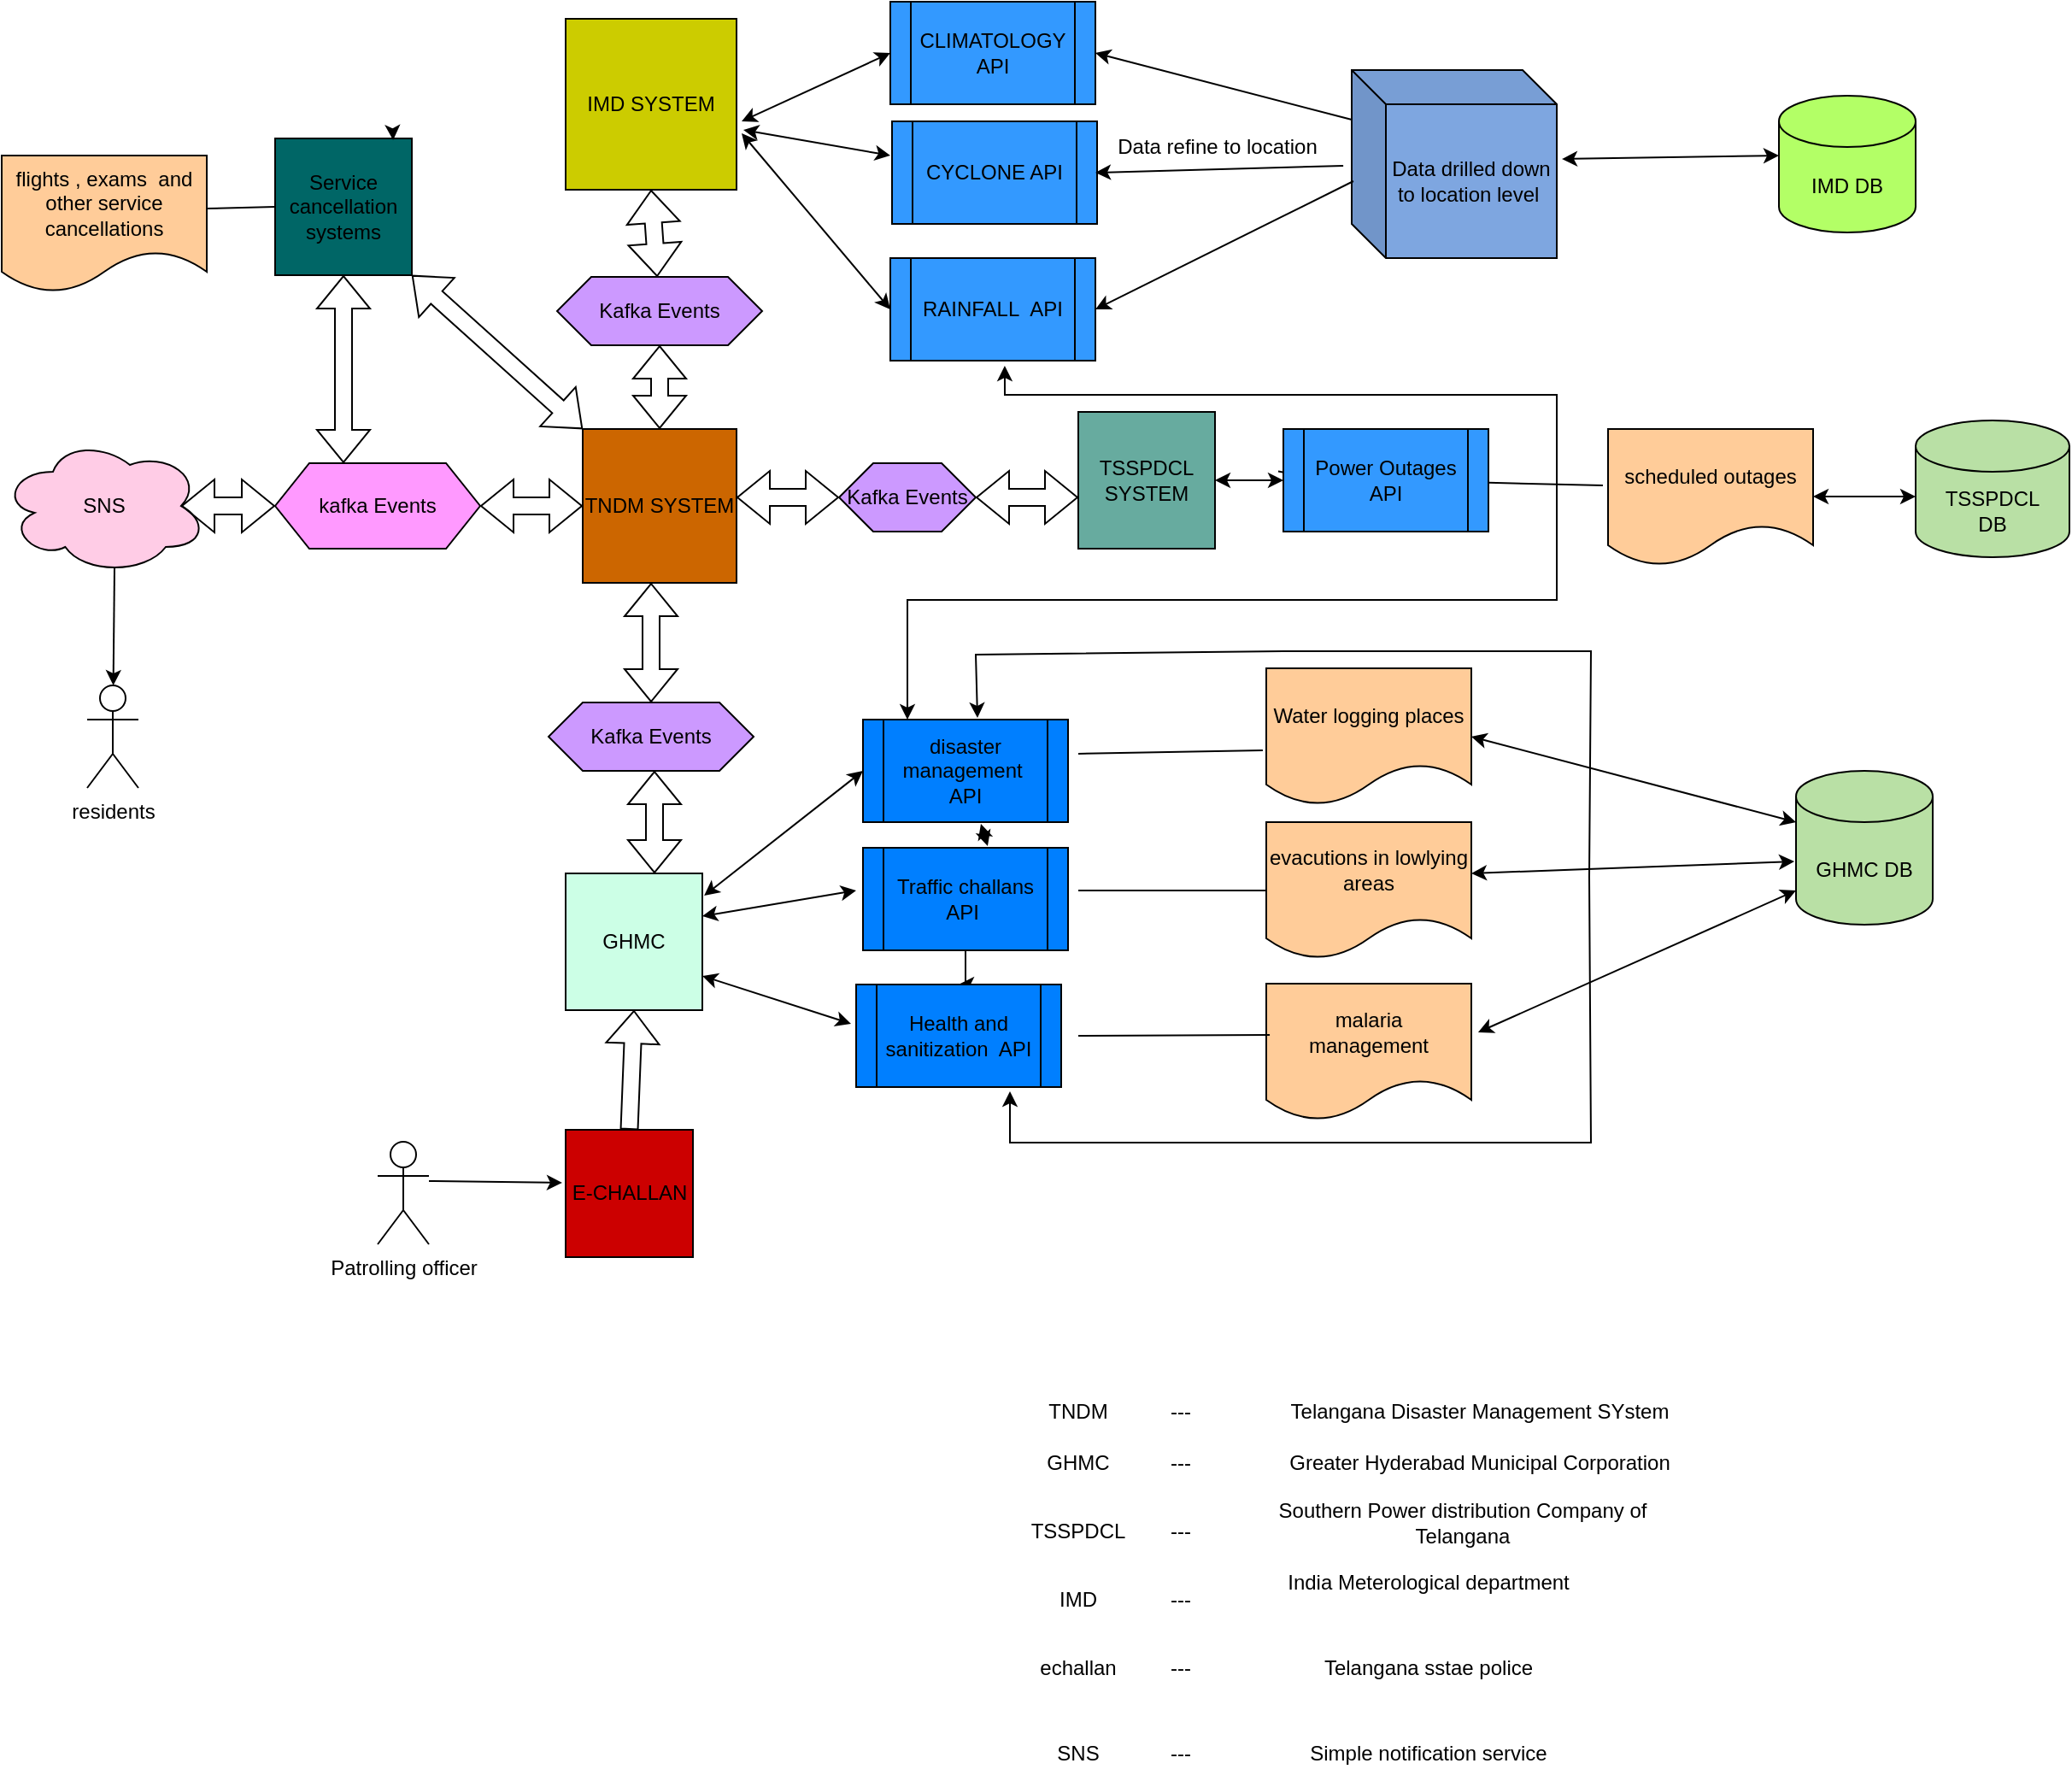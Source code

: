 <mxfile version="21.6.1" type="github">
  <diagram name="Page-1" id="eaPRT_ml55ByJp7L_sPj">
    <mxGraphModel dx="2021" dy="477" grid="1" gridSize="10" guides="1" tooltips="1" connect="1" arrows="1" fold="1" page="1" pageScale="1" pageWidth="827" pageHeight="1169" math="0" shadow="0">
      <root>
        <mxCell id="0" />
        <mxCell id="1" parent="0" />
        <mxCell id="SYDJRcQqZoQhkEUu3rmm-1" value="TNDM SYSTEM" style="whiteSpace=wrap;html=1;aspect=fixed;fillColor=#CC6600;" vertex="1" parent="1">
          <mxGeometry x="250" y="260" width="90" height="90" as="geometry" />
        </mxCell>
        <mxCell id="SYDJRcQqZoQhkEUu3rmm-3" value="residents" style="shape=umlActor;verticalLabelPosition=bottom;verticalAlign=top;html=1;outlineConnect=0;" vertex="1" parent="1">
          <mxGeometry x="-40" y="410" width="30" height="60" as="geometry" />
        </mxCell>
        <mxCell id="SYDJRcQqZoQhkEUu3rmm-4" value="SNS" style="ellipse;shape=cloud;whiteSpace=wrap;html=1;fillColor=#FFCCE6;" vertex="1" parent="1">
          <mxGeometry x="-90" y="265" width="120" height="80" as="geometry" />
        </mxCell>
        <mxCell id="SYDJRcQqZoQhkEUu3rmm-5" value="" style="endArrow=classic;html=1;rounded=0;exitX=0.55;exitY=0.95;exitDx=0;exitDy=0;exitPerimeter=0;" edge="1" parent="1" source="SYDJRcQqZoQhkEUu3rmm-4" target="SYDJRcQqZoQhkEUu3rmm-3">
          <mxGeometry width="50" height="50" relative="1" as="geometry">
            <mxPoint x="55" y="260" as="sourcePoint" />
            <mxPoint x="440" y="250" as="targetPoint" />
            <Array as="points" />
          </mxGeometry>
        </mxCell>
        <mxCell id="SYDJRcQqZoQhkEUu3rmm-10" value="IMD SYSTEM" style="whiteSpace=wrap;html=1;aspect=fixed;fillColor=#CCCC00;" vertex="1" parent="1">
          <mxGeometry x="240" y="20" width="100" height="100" as="geometry" />
        </mxCell>
        <mxCell id="SYDJRcQqZoQhkEUu3rmm-11" value="TSSPDCL&lt;br&gt;SYSTEM" style="whiteSpace=wrap;html=1;aspect=fixed;fillColor=#67AB9F;" vertex="1" parent="1">
          <mxGeometry x="540" y="250" width="80" height="80" as="geometry" />
        </mxCell>
        <mxCell id="SYDJRcQqZoQhkEUu3rmm-12" value="CLIMATOLOGY&lt;br&gt;API" style="shape=process;whiteSpace=wrap;html=1;backgroundOutline=1;fillColor=#3399FF;" vertex="1" parent="1">
          <mxGeometry x="430" y="10" width="120" height="60" as="geometry" />
        </mxCell>
        <mxCell id="SYDJRcQqZoQhkEUu3rmm-15" value="Data drilled down to location level&amp;nbsp;" style="shape=cube;whiteSpace=wrap;html=1;boundedLbl=1;backgroundOutline=1;darkOpacity=0.05;darkOpacity2=0.1;fillColor=#7EA6E0;" vertex="1" parent="1">
          <mxGeometry x="700" y="50" width="120" height="110" as="geometry" />
        </mxCell>
        <mxCell id="SYDJRcQqZoQhkEUu3rmm-17" value="CYCLONE API" style="shape=process;whiteSpace=wrap;html=1;backgroundOutline=1;fillColor=#3399FF;" vertex="1" parent="1">
          <mxGeometry x="431" y="80" width="120" height="60" as="geometry" />
        </mxCell>
        <mxCell id="SYDJRcQqZoQhkEUu3rmm-18" value="RAINFALL&amp;nbsp; API" style="shape=process;whiteSpace=wrap;html=1;backgroundOutline=1;fillColor=#3399FF;" vertex="1" parent="1">
          <mxGeometry x="430" y="160" width="120" height="60" as="geometry" />
        </mxCell>
        <mxCell id="SYDJRcQqZoQhkEUu3rmm-20" value="" style="endArrow=classic;html=1;rounded=0;" edge="1" parent="1" source="SYDJRcQqZoQhkEUu3rmm-21">
          <mxGeometry width="50" height="50" relative="1" as="geometry">
            <mxPoint x="650" y="110" as="sourcePoint" />
            <mxPoint x="560" y="110" as="targetPoint" />
          </mxGeometry>
        </mxCell>
        <mxCell id="SYDJRcQqZoQhkEUu3rmm-29" value="scheduled outages" style="shape=document;whiteSpace=wrap;html=1;boundedLbl=1;fillColor=#FFCC99;" vertex="1" parent="1">
          <mxGeometry x="850" y="260" width="120" height="80" as="geometry" />
        </mxCell>
        <mxCell id="SYDJRcQqZoQhkEUu3rmm-30" value="GHMC" style="whiteSpace=wrap;html=1;aspect=fixed;fillColor=#CCFFE6;" vertex="1" parent="1">
          <mxGeometry x="240" y="520" width="80" height="80" as="geometry" />
        </mxCell>
        <mxCell id="SYDJRcQqZoQhkEUu3rmm-32" value="disaster management&amp;nbsp; API" style="shape=process;whiteSpace=wrap;html=1;backgroundOutline=1;fillColor=#007FFF;" vertex="1" parent="1">
          <mxGeometry x="414" y="430" width="120" height="60" as="geometry" />
        </mxCell>
        <mxCell id="SYDJRcQqZoQhkEUu3rmm-57" value="" style="edgeStyle=orthogonalEdgeStyle;rounded=0;orthogonalLoop=1;jettySize=auto;html=1;" edge="1" parent="1" source="SYDJRcQqZoQhkEUu3rmm-33" target="SYDJRcQqZoQhkEUu3rmm-36">
          <mxGeometry relative="1" as="geometry" />
        </mxCell>
        <mxCell id="SYDJRcQqZoQhkEUu3rmm-33" value="Traffic challans API&amp;nbsp;" style="shape=process;whiteSpace=wrap;html=1;backgroundOutline=1;fillColor=#007FFF;" vertex="1" parent="1">
          <mxGeometry x="414" y="505" width="120" height="60" as="geometry" />
        </mxCell>
        <mxCell id="SYDJRcQqZoQhkEUu3rmm-36" value="Health and sanitization&amp;nbsp; API" style="shape=process;whiteSpace=wrap;html=1;backgroundOutline=1;fillColor=#007FFF;" vertex="1" parent="1">
          <mxGeometry x="410" y="585" width="120" height="60" as="geometry" />
        </mxCell>
        <mxCell id="SYDJRcQqZoQhkEUu3rmm-37" value="malaria&lt;br&gt;management" style="shape=document;whiteSpace=wrap;html=1;boundedLbl=1;fillColor=#FFCC99;" vertex="1" parent="1">
          <mxGeometry x="650" y="584.5" width="120" height="80" as="geometry" />
        </mxCell>
        <mxCell id="SYDJRcQqZoQhkEUu3rmm-38" value="" style="shape=flexArrow;endArrow=classic;startArrow=classic;html=1;rounded=0;entryX=0.5;entryY=1;entryDx=0;entryDy=0;" edge="1" parent="1" source="SYDJRcQqZoQhkEUu3rmm-1" target="SYDJRcQqZoQhkEUu3rmm-76">
          <mxGeometry width="100" height="100" relative="1" as="geometry">
            <mxPoint x="120" y="440" as="sourcePoint" />
            <mxPoint x="295" y="200" as="targetPoint" />
            <Array as="points" />
          </mxGeometry>
        </mxCell>
        <mxCell id="SYDJRcQqZoQhkEUu3rmm-39" value="" style="shape=flexArrow;endArrow=classic;startArrow=classic;html=1;rounded=0;entryX=0;entryY=0.5;entryDx=0;entryDy=0;" edge="1" parent="1" target="SYDJRcQqZoQhkEUu3rmm-96">
          <mxGeometry width="100" height="100" relative="1" as="geometry">
            <mxPoint x="340" y="300" as="sourcePoint" />
            <mxPoint x="390" y="300" as="targetPoint" />
          </mxGeometry>
        </mxCell>
        <mxCell id="SYDJRcQqZoQhkEUu3rmm-43" value="evacutions in lowlying areas" style="shape=document;whiteSpace=wrap;html=1;boundedLbl=1;fillColor=#FFCC99;" vertex="1" parent="1">
          <mxGeometry x="650" y="490" width="120" height="80" as="geometry" />
        </mxCell>
        <mxCell id="SYDJRcQqZoQhkEUu3rmm-44" value="" style="endArrow=none;html=1;rounded=0;entryX=-0.025;entryY=0.413;entryDx=0;entryDy=0;entryPerimeter=0;" edge="1" parent="1" source="SYDJRcQqZoQhkEUu3rmm-28" target="SYDJRcQqZoQhkEUu3rmm-29">
          <mxGeometry width="50" height="50" relative="1" as="geometry">
            <mxPoint x="720" y="297" as="sourcePoint" />
            <mxPoint x="720" y="260" as="targetPoint" />
          </mxGeometry>
        </mxCell>
        <mxCell id="SYDJRcQqZoQhkEUu3rmm-47" value="" style="endArrow=classic;startArrow=classic;html=1;rounded=0;" edge="1" parent="1">
          <mxGeometry width="50" height="50" relative="1" as="geometry">
            <mxPoint x="320" y="545" as="sourcePoint" />
            <mxPoint x="410" y="530" as="targetPoint" />
          </mxGeometry>
        </mxCell>
        <mxCell id="SYDJRcQqZoQhkEUu3rmm-48" value="" style="endArrow=classic;startArrow=classic;html=1;rounded=0;entryX=-0.025;entryY=0.383;entryDx=0;entryDy=0;entryPerimeter=0;exitX=1;exitY=0.75;exitDx=0;exitDy=0;" edge="1" parent="1" source="SYDJRcQqZoQhkEUu3rmm-30" target="SYDJRcQqZoQhkEUu3rmm-36">
          <mxGeometry width="50" height="50" relative="1" as="geometry">
            <mxPoint x="330" y="560" as="sourcePoint" />
            <mxPoint x="380" y="510" as="targetPoint" />
          </mxGeometry>
        </mxCell>
        <mxCell id="SYDJRcQqZoQhkEUu3rmm-49" value="" style="endArrow=none;html=1;rounded=0;entryX=0;entryY=0.5;entryDx=0;entryDy=0;" edge="1" parent="1" target="SYDJRcQqZoQhkEUu3rmm-43">
          <mxGeometry width="50" height="50" relative="1" as="geometry">
            <mxPoint x="540" y="530" as="sourcePoint" />
            <mxPoint x="620" y="520" as="targetPoint" />
            <Array as="points" />
          </mxGeometry>
        </mxCell>
        <mxCell id="SYDJRcQqZoQhkEUu3rmm-50" value="" style="endArrow=none;html=1;rounded=0;entryX=0.017;entryY=0.375;entryDx=0;entryDy=0;entryPerimeter=0;" edge="1" parent="1" target="SYDJRcQqZoQhkEUu3rmm-37">
          <mxGeometry width="50" height="50" relative="1" as="geometry">
            <mxPoint x="540" y="615" as="sourcePoint" />
            <mxPoint x="620" y="570" as="targetPoint" />
            <Array as="points" />
          </mxGeometry>
        </mxCell>
        <mxCell id="SYDJRcQqZoQhkEUu3rmm-52" value="" style="endArrow=classic;startArrow=classic;html=1;rounded=0;entryX=0;entryY=0.5;entryDx=0;entryDy=0;exitX=1.013;exitY=0.163;exitDx=0;exitDy=0;exitPerimeter=0;" edge="1" parent="1" source="SYDJRcQqZoQhkEUu3rmm-30" target="SYDJRcQqZoQhkEUu3rmm-32">
          <mxGeometry width="50" height="50" relative="1" as="geometry">
            <mxPoint x="330" y="520" as="sourcePoint" />
            <mxPoint x="370" y="440" as="targetPoint" />
            <Array as="points" />
          </mxGeometry>
        </mxCell>
        <mxCell id="SYDJRcQqZoQhkEUu3rmm-53" value="" style="endArrow=classic;startArrow=classic;html=1;rounded=0;exitX=0.608;exitY=-0.017;exitDx=0;exitDy=0;exitPerimeter=0;entryX=0.575;entryY=1.017;entryDx=0;entryDy=0;entryPerimeter=0;" edge="1" parent="1" source="SYDJRcQqZoQhkEUu3rmm-33" target="SYDJRcQqZoQhkEUu3rmm-32">
          <mxGeometry width="50" height="50" relative="1" as="geometry">
            <mxPoint x="440" y="490" as="sourcePoint" />
            <mxPoint x="490" y="440" as="targetPoint" />
          </mxGeometry>
        </mxCell>
        <mxCell id="SYDJRcQqZoQhkEUu3rmm-54" value="Water logging places" style="shape=document;whiteSpace=wrap;html=1;boundedLbl=1;fillColor=#FFCC99;" vertex="1" parent="1">
          <mxGeometry x="650" y="400" width="120" height="80" as="geometry" />
        </mxCell>
        <mxCell id="SYDJRcQqZoQhkEUu3rmm-55" value="" style="endArrow=none;html=1;rounded=0;entryX=-0.017;entryY=0.6;entryDx=0;entryDy=0;entryPerimeter=0;" edge="1" parent="1" target="SYDJRcQqZoQhkEUu3rmm-54">
          <mxGeometry width="50" height="50" relative="1" as="geometry">
            <mxPoint x="540" y="450" as="sourcePoint" />
            <mxPoint x="610" y="390" as="targetPoint" />
            <Array as="points" />
          </mxGeometry>
        </mxCell>
        <mxCell id="SYDJRcQqZoQhkEUu3rmm-56" value="" style="endArrow=classic;startArrow=classic;html=1;rounded=0;entryX=0.4;entryY=-0.05;entryDx=0;entryDy=0;entryPerimeter=0;" edge="1" parent="1">
          <mxGeometry width="50" height="50" relative="1" as="geometry">
            <mxPoint x="500" y="647.5" as="sourcePoint" />
            <mxPoint x="481" y="429" as="targetPoint" />
            <Array as="points">
              <mxPoint x="500" y="677.5" />
              <mxPoint x="840" y="677.5" />
              <mxPoint x="839" y="522" />
              <mxPoint x="840" y="390" />
              <mxPoint x="660" y="390" />
              <mxPoint x="480" y="392" />
            </Array>
          </mxGeometry>
        </mxCell>
        <mxCell id="SYDJRcQqZoQhkEUu3rmm-59" value="IMD DB" style="shape=cylinder3;whiteSpace=wrap;html=1;boundedLbl=1;backgroundOutline=1;size=15;fillColor=#B3FF66;" vertex="1" parent="1">
          <mxGeometry x="950" y="65" width="80" height="80" as="geometry" />
        </mxCell>
        <mxCell id="SYDJRcQqZoQhkEUu3rmm-60" value="TSSPDCL&lt;br&gt;DB" style="shape=cylinder3;whiteSpace=wrap;html=1;boundedLbl=1;backgroundOutline=1;size=15;fillColor=#B9E0A5;" vertex="1" parent="1">
          <mxGeometry x="1030" y="255" width="90" height="80" as="geometry" />
        </mxCell>
        <mxCell id="SYDJRcQqZoQhkEUu3rmm-61" value="GHMC DB" style="shape=cylinder3;whiteSpace=wrap;html=1;boundedLbl=1;backgroundOutline=1;size=15;fillColor=#B9E0A5;" vertex="1" parent="1">
          <mxGeometry x="960" y="460" width="80" height="90" as="geometry" />
        </mxCell>
        <mxCell id="SYDJRcQqZoQhkEUu3rmm-63" value="" style="endArrow=classic;startArrow=classic;html=1;rounded=0;exitX=1.025;exitY=0.473;exitDx=0;exitDy=0;exitPerimeter=0;" edge="1" parent="1" source="SYDJRcQqZoQhkEUu3rmm-15">
          <mxGeometry width="50" height="50" relative="1" as="geometry">
            <mxPoint x="900" y="150" as="sourcePoint" />
            <mxPoint x="950" y="100" as="targetPoint" />
          </mxGeometry>
        </mxCell>
        <mxCell id="SYDJRcQqZoQhkEUu3rmm-64" value="" style="endArrow=classic;startArrow=classic;html=1;rounded=0;" edge="1" parent="1">
          <mxGeometry width="50" height="50" relative="1" as="geometry">
            <mxPoint x="970" y="299.5" as="sourcePoint" />
            <mxPoint x="1030" y="299.5" as="targetPoint" />
          </mxGeometry>
        </mxCell>
        <mxCell id="SYDJRcQqZoQhkEUu3rmm-65" value="" style="endArrow=classic;startArrow=classic;html=1;rounded=0;exitX=-0.012;exitY=0.589;exitDx=0;exitDy=0;exitPerimeter=0;" edge="1" parent="1" source="SYDJRcQqZoQhkEUu3rmm-61">
          <mxGeometry width="50" height="50" relative="1" as="geometry">
            <mxPoint x="840.71" y="520" as="sourcePoint" />
            <mxPoint x="769.999" y="520" as="targetPoint" />
          </mxGeometry>
        </mxCell>
        <mxCell id="SYDJRcQqZoQhkEUu3rmm-66" value="" style="endArrow=classic;startArrow=classic;html=1;rounded=0;entryX=0;entryY=0;entryDx=0;entryDy=30;entryPerimeter=0;" edge="1" parent="1" target="SYDJRcQqZoQhkEUu3rmm-61">
          <mxGeometry width="50" height="50" relative="1" as="geometry">
            <mxPoint x="770" y="440" as="sourcePoint" />
            <mxPoint x="820" y="390" as="targetPoint" />
          </mxGeometry>
        </mxCell>
        <mxCell id="SYDJRcQqZoQhkEUu3rmm-67" value="" style="endArrow=classic;startArrow=classic;html=1;rounded=0;exitX=1.033;exitY=0.356;exitDx=0;exitDy=0;exitPerimeter=0;" edge="1" parent="1" source="SYDJRcQqZoQhkEUu3rmm-37">
          <mxGeometry width="50" height="50" relative="1" as="geometry">
            <mxPoint x="910" y="580" as="sourcePoint" />
            <mxPoint x="960" y="530" as="targetPoint" />
          </mxGeometry>
        </mxCell>
        <mxCell id="SYDJRcQqZoQhkEUu3rmm-72" value="kafka Events" style="shape=hexagon;perimeter=hexagonPerimeter2;whiteSpace=wrap;html=1;fixedSize=1;fillColor=#FF99FF;" vertex="1" parent="1">
          <mxGeometry x="70" y="280" width="120" height="50" as="geometry" />
        </mxCell>
        <mxCell id="SYDJRcQqZoQhkEUu3rmm-73" value="Kafka Events" style="shape=hexagon;perimeter=hexagonPerimeter2;whiteSpace=wrap;html=1;fixedSize=1;fillColor=#CC99FF;" vertex="1" parent="1">
          <mxGeometry x="230" y="420" width="120" height="40" as="geometry" />
        </mxCell>
        <mxCell id="SYDJRcQqZoQhkEUu3rmm-74" value="" style="shape=flexArrow;endArrow=classic;startArrow=classic;html=1;rounded=0;exitX=0.65;exitY=0;exitDx=0;exitDy=0;exitPerimeter=0;" edge="1" parent="1" source="SYDJRcQqZoQhkEUu3rmm-30">
          <mxGeometry width="100" height="100" relative="1" as="geometry">
            <mxPoint x="200" y="540" as="sourcePoint" />
            <mxPoint x="292" y="460" as="targetPoint" />
          </mxGeometry>
        </mxCell>
        <mxCell id="SYDJRcQqZoQhkEUu3rmm-75" value="" style="shape=hexagon;perimeter=hexagonPerimeter2;whiteSpace=wrap;html=1;fixedSize=1;" vertex="1" parent="1">
          <mxGeometry x="240" y="190" width="120" as="geometry" />
        </mxCell>
        <mxCell id="SYDJRcQqZoQhkEUu3rmm-76" value="Kafka Events" style="shape=hexagon;perimeter=hexagonPerimeter2;whiteSpace=wrap;html=1;fixedSize=1;fillColor=#CC99FF;" vertex="1" parent="1">
          <mxGeometry x="235" y="171" width="120" height="40" as="geometry" />
        </mxCell>
        <mxCell id="SYDJRcQqZoQhkEUu3rmm-77" value="" style="shape=flexArrow;endArrow=classic;startArrow=classic;html=1;rounded=0;exitX=0.5;exitY=0;exitDx=0;exitDy=0;" edge="1" parent="1" source="SYDJRcQqZoQhkEUu3rmm-73">
          <mxGeometry width="100" height="100" relative="1" as="geometry">
            <mxPoint x="220" y="440" as="sourcePoint" />
            <mxPoint x="290" y="350" as="targetPoint" />
          </mxGeometry>
        </mxCell>
        <mxCell id="SYDJRcQqZoQhkEUu3rmm-81" value="" style="shape=flexArrow;endArrow=classic;startArrow=classic;html=1;rounded=0;" edge="1" parent="1" source="SYDJRcQqZoQhkEUu3rmm-76">
          <mxGeometry width="100" height="100" relative="1" as="geometry">
            <mxPoint x="190" y="220" as="sourcePoint" />
            <mxPoint x="290" y="120" as="targetPoint" />
          </mxGeometry>
        </mxCell>
        <mxCell id="SYDJRcQqZoQhkEUu3rmm-82" value="" style="shape=flexArrow;endArrow=classic;startArrow=classic;html=1;rounded=0;exitX=0.875;exitY=0.5;exitDx=0;exitDy=0;exitPerimeter=0;entryX=0;entryY=0.5;entryDx=0;entryDy=0;" edge="1" parent="1" source="SYDJRcQqZoQhkEUu3rmm-4" target="SYDJRcQqZoQhkEUu3rmm-72">
          <mxGeometry width="100" height="100" relative="1" as="geometry">
            <mxPoint x="-20" y="400" as="sourcePoint" />
            <mxPoint x="80" y="300" as="targetPoint" />
          </mxGeometry>
        </mxCell>
        <mxCell id="SYDJRcQqZoQhkEUu3rmm-83" value="" style="shape=flexArrow;endArrow=classic;startArrow=classic;html=1;rounded=0;entryX=0;entryY=0.5;entryDx=0;entryDy=0;exitX=1;exitY=0.5;exitDx=0;exitDy=0;" edge="1" parent="1" source="SYDJRcQqZoQhkEUu3rmm-72" target="SYDJRcQqZoQhkEUu3rmm-1">
          <mxGeometry width="100" height="100" relative="1" as="geometry">
            <mxPoint x="200" y="300" as="sourcePoint" />
            <mxPoint x="290" y="210" as="targetPoint" />
          </mxGeometry>
        </mxCell>
        <mxCell id="SYDJRcQqZoQhkEUu3rmm-85" value="Service cancellation systems" style="whiteSpace=wrap;html=1;aspect=fixed;fillColor=#006666;" vertex="1" parent="1">
          <mxGeometry x="70" y="90" width="80" height="80" as="geometry" />
        </mxCell>
        <mxCell id="SYDJRcQqZoQhkEUu3rmm-86" value="" style="shape=flexArrow;endArrow=classic;startArrow=classic;html=1;rounded=0;entryX=0;entryY=0;entryDx=0;entryDy=0;" edge="1" parent="1" target="SYDJRcQqZoQhkEUu3rmm-1">
          <mxGeometry width="100" height="100" relative="1" as="geometry">
            <mxPoint x="150" y="170" as="sourcePoint" />
            <mxPoint x="140" y="170" as="targetPoint" />
          </mxGeometry>
        </mxCell>
        <mxCell id="SYDJRcQqZoQhkEUu3rmm-87" value="" style="shape=flexArrow;endArrow=classic;startArrow=classic;html=1;rounded=0;exitX=0.25;exitY=-0.02;exitDx=0;exitDy=0;exitPerimeter=0;entryX=0.5;entryY=1;entryDx=0;entryDy=0;" edge="1" parent="1" target="SYDJRcQqZoQhkEUu3rmm-85">
          <mxGeometry width="100" height="100" relative="1" as="geometry">
            <mxPoint x="110" y="280" as="sourcePoint" />
            <mxPoint x="110" y="181" as="targetPoint" />
          </mxGeometry>
        </mxCell>
        <mxCell id="SYDJRcQqZoQhkEUu3rmm-88" style="edgeStyle=orthogonalEdgeStyle;rounded=0;orthogonalLoop=1;jettySize=auto;html=1;exitX=0.5;exitY=0;exitDx=0;exitDy=0;entryX=0.863;entryY=0.013;entryDx=0;entryDy=0;entryPerimeter=0;" edge="1" parent="1" source="SYDJRcQqZoQhkEUu3rmm-85" target="SYDJRcQqZoQhkEUu3rmm-85">
          <mxGeometry relative="1" as="geometry" />
        </mxCell>
        <mxCell id="SYDJRcQqZoQhkEUu3rmm-89" value="flights , exams&amp;nbsp; and other service cancellations" style="shape=document;whiteSpace=wrap;html=1;boundedLbl=1;fillColor=#FFCC99;" vertex="1" parent="1">
          <mxGeometry x="-90" y="100" width="120" height="80" as="geometry" />
        </mxCell>
        <mxCell id="SYDJRcQqZoQhkEUu3rmm-90" value="" style="endArrow=none;html=1;rounded=0;exitX=1;exitY=0.388;exitDx=0;exitDy=0;exitPerimeter=0;" edge="1" parent="1" source="SYDJRcQqZoQhkEUu3rmm-89">
          <mxGeometry width="50" height="50" relative="1" as="geometry">
            <mxPoint x="20" y="180" as="sourcePoint" />
            <mxPoint x="70" y="130" as="targetPoint" />
          </mxGeometry>
        </mxCell>
        <mxCell id="SYDJRcQqZoQhkEUu3rmm-93" value="" style="endArrow=classic;startArrow=classic;html=1;rounded=0;entryX=0;entryY=0.5;entryDx=0;entryDy=0;exitX=1.03;exitY=0.67;exitDx=0;exitDy=0;exitPerimeter=0;" edge="1" parent="1" source="SYDJRcQqZoQhkEUu3rmm-10" target="SYDJRcQqZoQhkEUu3rmm-18">
          <mxGeometry width="50" height="50" relative="1" as="geometry">
            <mxPoint x="340" y="230" as="sourcePoint" />
            <mxPoint x="390" y="180" as="targetPoint" />
          </mxGeometry>
        </mxCell>
        <mxCell id="SYDJRcQqZoQhkEUu3rmm-94" value="" style="endArrow=classic;startArrow=classic;html=1;rounded=0;exitX=1.04;exitY=0.65;exitDx=0;exitDy=0;exitPerimeter=0;" edge="1" parent="1" source="SYDJRcQqZoQhkEUu3rmm-10">
          <mxGeometry width="50" height="50" relative="1" as="geometry">
            <mxPoint x="340" y="100" as="sourcePoint" />
            <mxPoint x="430" y="100" as="targetPoint" />
          </mxGeometry>
        </mxCell>
        <mxCell id="SYDJRcQqZoQhkEUu3rmm-95" value="" style="endArrow=classic;startArrow=classic;html=1;rounded=0;entryX=0;entryY=0.5;entryDx=0;entryDy=0;exitX=1.03;exitY=0.6;exitDx=0;exitDy=0;exitPerimeter=0;" edge="1" parent="1" source="SYDJRcQqZoQhkEUu3rmm-10" target="SYDJRcQqZoQhkEUu3rmm-12">
          <mxGeometry width="50" height="50" relative="1" as="geometry">
            <mxPoint x="340" y="100" as="sourcePoint" />
            <mxPoint x="390" y="50" as="targetPoint" />
          </mxGeometry>
        </mxCell>
        <mxCell id="SYDJRcQqZoQhkEUu3rmm-96" value="Kafka Events" style="shape=hexagon;perimeter=hexagonPerimeter2;whiteSpace=wrap;html=1;fixedSize=1;fillColor=#CC99FF;" vertex="1" parent="1">
          <mxGeometry x="400" y="280" width="80" height="40" as="geometry" />
        </mxCell>
        <mxCell id="SYDJRcQqZoQhkEUu3rmm-100" value="" style="endArrow=none;html=1;rounded=0;entryX=-0.025;entryY=0.413;entryDx=0;entryDy=0;entryPerimeter=0;" edge="1" parent="1" target="SYDJRcQqZoQhkEUu3rmm-28">
          <mxGeometry width="50" height="50" relative="1" as="geometry">
            <mxPoint x="720" y="297" as="sourcePoint" />
            <mxPoint x="847" y="293" as="targetPoint" />
          </mxGeometry>
        </mxCell>
        <mxCell id="SYDJRcQqZoQhkEUu3rmm-28" value="Power Outages API" style="shape=process;whiteSpace=wrap;html=1;backgroundOutline=1;fillColor=#3399FF;" vertex="1" parent="1">
          <mxGeometry x="660" y="260" width="120" height="60" as="geometry" />
        </mxCell>
        <mxCell id="SYDJRcQqZoQhkEUu3rmm-102" value="" style="shape=flexArrow;endArrow=classic;startArrow=classic;html=1;rounded=0;exitX=1;exitY=0.5;exitDx=0;exitDy=0;entryX=0;entryY=0.625;entryDx=0;entryDy=0;entryPerimeter=0;" edge="1" parent="1" source="SYDJRcQqZoQhkEUu3rmm-96" target="SYDJRcQqZoQhkEUu3rmm-11">
          <mxGeometry width="100" height="100" relative="1" as="geometry">
            <mxPoint x="450" y="380" as="sourcePoint" />
            <mxPoint x="550" y="280" as="targetPoint" />
          </mxGeometry>
        </mxCell>
        <mxCell id="SYDJRcQqZoQhkEUu3rmm-103" value="" style="endArrow=classic;startArrow=classic;html=1;rounded=0;entryX=0;entryY=0.5;entryDx=0;entryDy=0;exitX=1;exitY=0.5;exitDx=0;exitDy=0;" edge="1" parent="1" source="SYDJRcQqZoQhkEUu3rmm-11" target="SYDJRcQqZoQhkEUu3rmm-28">
          <mxGeometry width="50" height="50" relative="1" as="geometry">
            <mxPoint x="620" y="300" as="sourcePoint" />
            <mxPoint x="670" y="250" as="targetPoint" />
          </mxGeometry>
        </mxCell>
        <mxCell id="SYDJRcQqZoQhkEUu3rmm-104" value="" style="endArrow=classic;html=1;rounded=0;entryX=1;entryY=0.5;entryDx=0;entryDy=0;exitX=0.008;exitY=0.591;exitDx=0;exitDy=0;exitPerimeter=0;" edge="1" parent="1" source="SYDJRcQqZoQhkEUu3rmm-15" target="SYDJRcQqZoQhkEUu3rmm-18">
          <mxGeometry width="50" height="50" relative="1" as="geometry">
            <mxPoint x="590" y="200" as="sourcePoint" />
            <mxPoint x="640" y="150" as="targetPoint" />
          </mxGeometry>
        </mxCell>
        <mxCell id="SYDJRcQqZoQhkEUu3rmm-105" value="" style="endArrow=classic;html=1;rounded=0;exitX=0;exitY=0.264;exitDx=0;exitDy=0;exitPerimeter=0;entryX=1;entryY=0.5;entryDx=0;entryDy=0;" edge="1" parent="1" source="SYDJRcQqZoQhkEUu3rmm-15" target="SYDJRcQqZoQhkEUu3rmm-12">
          <mxGeometry width="50" height="50" relative="1" as="geometry">
            <mxPoint x="520" y="90" as="sourcePoint" />
            <mxPoint x="570" y="40" as="targetPoint" />
          </mxGeometry>
        </mxCell>
        <mxCell id="SYDJRcQqZoQhkEUu3rmm-21" value="Data refine to location" style="text;html=1;align=center;verticalAlign=middle;resizable=0;points=[];autosize=1;strokeColor=none;fillColor=none;" vertex="1" parent="1">
          <mxGeometry x="551" y="80" width="140" height="30" as="geometry" />
        </mxCell>
        <mxCell id="SYDJRcQqZoQhkEUu3rmm-107" value="" style="endArrow=classic;html=1;rounded=0;exitX=1.029;exitY=0.867;exitDx=0;exitDy=0;exitPerimeter=0;entryX=-0.007;entryY=1;entryDx=0;entryDy=0;entryPerimeter=0;" edge="1" parent="1" source="SYDJRcQqZoQhkEUu3rmm-21" target="SYDJRcQqZoQhkEUu3rmm-21">
          <mxGeometry width="50" height="50" relative="1" as="geometry">
            <mxPoint x="560" y="135" as="sourcePoint" />
            <mxPoint x="610" y="85" as="targetPoint" />
          </mxGeometry>
        </mxCell>
        <mxCell id="SYDJRcQqZoQhkEUu3rmm-108" value="TNDM" style="text;html=1;strokeColor=none;fillColor=none;align=center;verticalAlign=middle;whiteSpace=wrap;rounded=0;" vertex="1" parent="1">
          <mxGeometry x="510" y="820" width="60" height="30" as="geometry" />
        </mxCell>
        <mxCell id="SYDJRcQqZoQhkEUu3rmm-109" value="---" style="text;html=1;strokeColor=none;fillColor=none;align=center;verticalAlign=middle;whiteSpace=wrap;rounded=0;" vertex="1" parent="1">
          <mxGeometry x="570" y="820" width="60" height="30" as="geometry" />
        </mxCell>
        <mxCell id="SYDJRcQqZoQhkEUu3rmm-110" value="Telangana Disaster Management SYstem" style="text;html=1;strokeColor=none;fillColor=none;align=center;verticalAlign=middle;whiteSpace=wrap;rounded=0;" vertex="1" parent="1">
          <mxGeometry x="630" y="820" width="290" height="30" as="geometry" />
        </mxCell>
        <mxCell id="SYDJRcQqZoQhkEUu3rmm-111" value="GHMC" style="text;html=1;strokeColor=none;fillColor=none;align=center;verticalAlign=middle;whiteSpace=wrap;rounded=0;" vertex="1" parent="1">
          <mxGeometry x="510" y="850" width="60" height="30" as="geometry" />
        </mxCell>
        <mxCell id="SYDJRcQqZoQhkEUu3rmm-112" value="---" style="text;html=1;strokeColor=none;fillColor=none;align=center;verticalAlign=middle;whiteSpace=wrap;rounded=0;" vertex="1" parent="1">
          <mxGeometry x="570" y="850" width="60" height="30" as="geometry" />
        </mxCell>
        <mxCell id="SYDJRcQqZoQhkEUu3rmm-113" value="Greater Hyderabad Municipal Corporation" style="text;html=1;strokeColor=none;fillColor=none;align=center;verticalAlign=middle;whiteSpace=wrap;rounded=0;" vertex="1" parent="1">
          <mxGeometry x="660" y="850" width="230" height="30" as="geometry" />
        </mxCell>
        <mxCell id="SYDJRcQqZoQhkEUu3rmm-114" value="TSSPDCL" style="text;html=1;strokeColor=none;fillColor=none;align=center;verticalAlign=middle;whiteSpace=wrap;rounded=0;" vertex="1" parent="1">
          <mxGeometry x="510" y="890" width="60" height="30" as="geometry" />
        </mxCell>
        <mxCell id="SYDJRcQqZoQhkEUu3rmm-115" value="---" style="text;html=1;strokeColor=none;fillColor=none;align=center;verticalAlign=middle;whiteSpace=wrap;rounded=0;" vertex="1" parent="1">
          <mxGeometry x="570" y="890" width="60" height="30" as="geometry" />
        </mxCell>
        <mxCell id="SYDJRcQqZoQhkEUu3rmm-116" value="Southern Power distribution Company of Telangana" style="text;html=1;strokeColor=none;fillColor=none;align=center;verticalAlign=middle;whiteSpace=wrap;rounded=0;" vertex="1" parent="1">
          <mxGeometry x="640" y="890" width="250" height="20" as="geometry" />
        </mxCell>
        <mxCell id="SYDJRcQqZoQhkEUu3rmm-117" value="IMD" style="text;html=1;strokeColor=none;fillColor=none;align=center;verticalAlign=middle;whiteSpace=wrap;rounded=0;" vertex="1" parent="1">
          <mxGeometry x="510" y="930" width="60" height="30" as="geometry" />
        </mxCell>
        <mxCell id="SYDJRcQqZoQhkEUu3rmm-119" value="---" style="text;html=1;strokeColor=none;fillColor=none;align=center;verticalAlign=middle;whiteSpace=wrap;rounded=0;" vertex="1" parent="1">
          <mxGeometry x="570" y="930" width="60" height="30" as="geometry" />
        </mxCell>
        <mxCell id="SYDJRcQqZoQhkEUu3rmm-121" value="India Meterological department" style="text;html=1;strokeColor=none;fillColor=none;align=center;verticalAlign=middle;whiteSpace=wrap;rounded=0;" vertex="1" parent="1">
          <mxGeometry x="630" y="920" width="230" height="30" as="geometry" />
        </mxCell>
        <mxCell id="SYDJRcQqZoQhkEUu3rmm-122" value="" style="endArrow=classic;startArrow=classic;html=1;rounded=0;entryX=0.558;entryY=1.05;entryDx=0;entryDy=0;entryPerimeter=0;" edge="1" parent="1" target="SYDJRcQqZoQhkEUu3rmm-18">
          <mxGeometry width="50" height="50" relative="1" as="geometry">
            <mxPoint x="440" y="430" as="sourcePoint" />
            <mxPoint x="500" y="230" as="targetPoint" />
            <Array as="points">
              <mxPoint x="440" y="360" />
              <mxPoint x="820" y="360" />
              <mxPoint x="820" y="240" />
              <mxPoint x="497" y="240" />
            </Array>
          </mxGeometry>
        </mxCell>
        <mxCell id="SYDJRcQqZoQhkEUu3rmm-123" value="E-CHALLAN" style="whiteSpace=wrap;html=1;aspect=fixed;fillColor=#CC0000;" vertex="1" parent="1">
          <mxGeometry x="240" y="670" width="74.5" height="74.5" as="geometry" />
        </mxCell>
        <mxCell id="SYDJRcQqZoQhkEUu3rmm-128" value="echallan" style="text;html=1;strokeColor=none;fillColor=none;align=center;verticalAlign=middle;whiteSpace=wrap;rounded=0;" vertex="1" parent="1">
          <mxGeometry x="510" y="970" width="60" height="30" as="geometry" />
        </mxCell>
        <mxCell id="SYDJRcQqZoQhkEUu3rmm-129" value="---" style="text;html=1;strokeColor=none;fillColor=none;align=center;verticalAlign=middle;whiteSpace=wrap;rounded=0;" vertex="1" parent="1">
          <mxGeometry x="570" y="970" width="60" height="30" as="geometry" />
        </mxCell>
        <mxCell id="SYDJRcQqZoQhkEUu3rmm-130" value="Telangana sstae police" style="text;html=1;strokeColor=none;fillColor=none;align=center;verticalAlign=middle;whiteSpace=wrap;rounded=0;" vertex="1" parent="1">
          <mxGeometry x="660" y="970" width="170" height="30" as="geometry" />
        </mxCell>
        <mxCell id="SYDJRcQqZoQhkEUu3rmm-133" value="" style="shape=flexArrow;endArrow=classic;html=1;rounded=0;exitX=0.5;exitY=0;exitDx=0;exitDy=0;entryX=0.5;entryY=1;entryDx=0;entryDy=0;" edge="1" parent="1" source="SYDJRcQqZoQhkEUu3rmm-123" target="SYDJRcQqZoQhkEUu3rmm-30">
          <mxGeometry width="50" height="50" relative="1" as="geometry">
            <mxPoint x="250" y="650" as="sourcePoint" />
            <mxPoint x="300" y="600" as="targetPoint" />
          </mxGeometry>
        </mxCell>
        <mxCell id="SYDJRcQqZoQhkEUu3rmm-134" value="Patrolling officer" style="shape=umlActor;verticalLabelPosition=bottom;verticalAlign=top;html=1;outlineConnect=0;" vertex="1" parent="1">
          <mxGeometry x="130" y="677" width="30" height="60" as="geometry" />
        </mxCell>
        <mxCell id="SYDJRcQqZoQhkEUu3rmm-135" value="" style="endArrow=classic;html=1;rounded=0;entryX=-0.027;entryY=0.416;entryDx=0;entryDy=0;entryPerimeter=0;" edge="1" parent="1" target="SYDJRcQqZoQhkEUu3rmm-123">
          <mxGeometry width="50" height="50" relative="1" as="geometry">
            <mxPoint x="160" y="700" as="sourcePoint" />
            <mxPoint x="210" y="650" as="targetPoint" />
          </mxGeometry>
        </mxCell>
        <mxCell id="SYDJRcQqZoQhkEUu3rmm-137" value="SNS" style="text;html=1;strokeColor=none;fillColor=none;align=center;verticalAlign=middle;whiteSpace=wrap;rounded=0;" vertex="1" parent="1">
          <mxGeometry x="510" y="1020" width="60" height="30" as="geometry" />
        </mxCell>
        <mxCell id="SYDJRcQqZoQhkEUu3rmm-138" value="---" style="text;html=1;strokeColor=none;fillColor=none;align=center;verticalAlign=middle;whiteSpace=wrap;rounded=0;" vertex="1" parent="1">
          <mxGeometry x="570" y="1020" width="60" height="30" as="geometry" />
        </mxCell>
        <mxCell id="SYDJRcQqZoQhkEUu3rmm-139" value="Simple notification service" style="text;html=1;strokeColor=none;fillColor=none;align=center;verticalAlign=middle;whiteSpace=wrap;rounded=0;" vertex="1" parent="1">
          <mxGeometry x="660" y="1020" width="170" height="30" as="geometry" />
        </mxCell>
      </root>
    </mxGraphModel>
  </diagram>
</mxfile>
